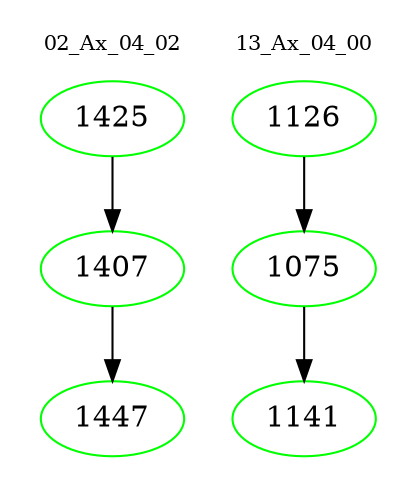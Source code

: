digraph{
subgraph cluster_0 {
color = white
label = "02_Ax_04_02";
fontsize=10;
T0_1425 [label="1425", color="green"]
T0_1425 -> T0_1407 [color="black"]
T0_1407 [label="1407", color="green"]
T0_1407 -> T0_1447 [color="black"]
T0_1447 [label="1447", color="green"]
}
subgraph cluster_1 {
color = white
label = "13_Ax_04_00";
fontsize=10;
T1_1126 [label="1126", color="green"]
T1_1126 -> T1_1075 [color="black"]
T1_1075 [label="1075", color="green"]
T1_1075 -> T1_1141 [color="black"]
T1_1141 [label="1141", color="green"]
}
}
